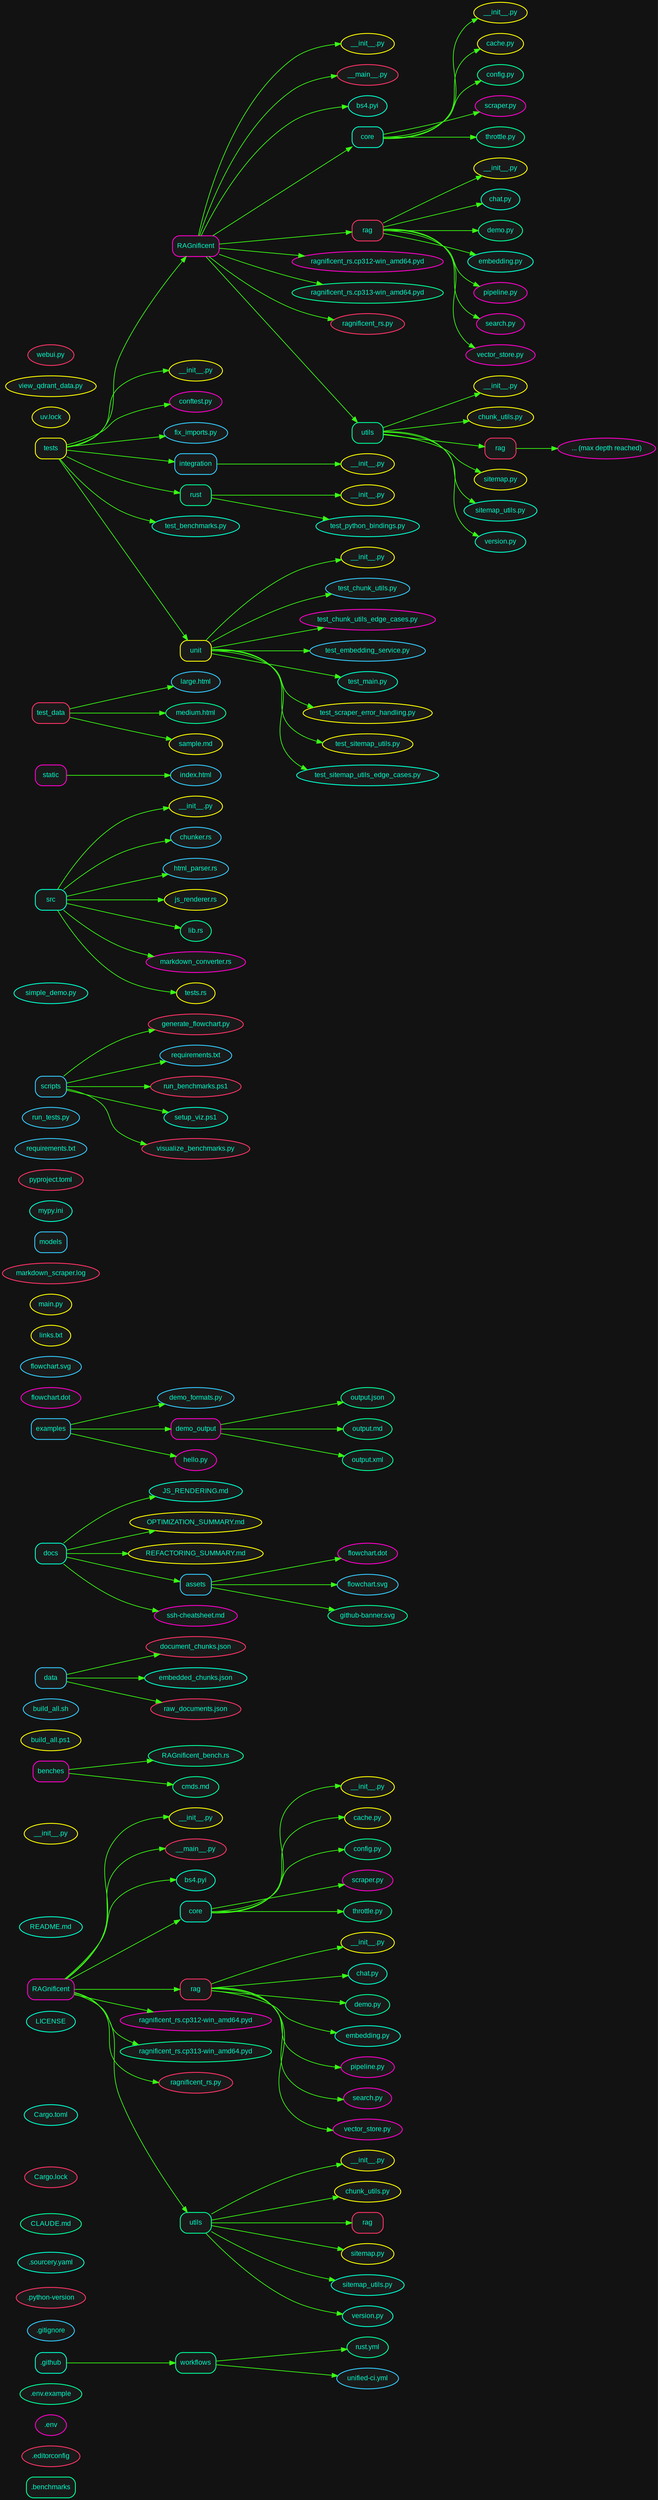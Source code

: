 digraph G {
rankdir=LR;
bgcolor="#121212";
fontname=Arial;
fontsize=12;
node [style="filled, rounded", fillcolor="#1a1a1a", fontcolor="#00ffcc", fontname=Arial, fontsize=12, penwidth=1.5, color="#00ff99"];
edge [color="#39ff14", penwidth=1.2];
node_e62dd6b851 [label=".benchmarks", shape=box, color="#00ff99"];
node_a7f89b1a4a [label=".editorconfig", shape=ellipse, color="#ff3366"];
node_bc680c1f49 [label=".env", shape=ellipse, color="#ff00cc"];
node_9269f24614 [label=".env.example", shape=ellipse, color="#00ff99"];
node_ea9a8e74c8 [label=".github", shape=box, color="#00ffcc"];
node_ded5a61785 [label="workflows", shape=box, color="#00ff99"];
node_ea9a8e74c8 -> node_ded5a61785;
node_2408ed35ea [label="rust.yml", shape=ellipse, color="#00ff99"];
node_ded5a61785 -> node_2408ed35ea;
node_9a83d1a831 [label="unified-ci.yml", shape=ellipse, color="#33ccff"];
node_ded5a61785 -> node_9a83d1a831;
node_b4d7238deb [label=".gitignore", shape=ellipse, color="#33ccff"];
node_d3a6fc0582 [label=".python-version", shape=ellipse, color="#ff3366"];
node_73885fee4d [label=".sourcery.yaml", shape=ellipse, color="#00ffcc"];
node_169d8da719 [label="CLAUDE.md", shape=ellipse, color="#00ff99"];
node_e2c2a470c1 [label="Cargo.lock", shape=ellipse, color="#ff3366"];
node_69e4ada1e3 [label="Cargo.toml", shape=ellipse, color="#00ffcc"];
node_960fbe8f1d [label="LICENSE", shape=ellipse, color="#00ffcc"];
node_02aa1fdd97 [label="RAGnificent", shape=box, color="#ff00cc"];
node_76d0f8d575 [label="__init__.py", shape=ellipse, color="#ffff00"];
node_02aa1fdd97 -> node_76d0f8d575;
node_c3970cbcf2 [label="__main__.py", shape=ellipse, color="#ff3366"];
node_02aa1fdd97 -> node_c3970cbcf2;
node_b65acefa01 [label="bs4.pyi", shape=ellipse, color="#00ffcc"];
node_02aa1fdd97 -> node_b65acefa01;
node_b3c0e37aba [label="core", shape=box, color="#00ffcc"];
node_02aa1fdd97 -> node_b3c0e37aba;
node_688a0959f7 [label="__init__.py", shape=ellipse, color="#ffff00"];
node_b3c0e37aba -> node_688a0959f7;
node_04560ec43f [label="cache.py", shape=ellipse, color="#ffff00"];
node_b3c0e37aba -> node_04560ec43f;
node_ae0672a032 [label="config.py", shape=ellipse, color="#00ff99"];
node_b3c0e37aba -> node_ae0672a032;
node_d780c9dc96 [label="scraper.py", shape=ellipse, color="#ff00cc"];
node_b3c0e37aba -> node_d780c9dc96;
node_33d0d18531 [label="throttle.py", shape=ellipse, color="#00ff99"];
node_b3c0e37aba -> node_33d0d18531;
node_b10942b9ca [label="rag", shape=box, color="#ff3366"];
node_02aa1fdd97 -> node_b10942b9ca;
node_0c63039ace [label="__init__.py", shape=ellipse, color="#ffff00"];
node_b10942b9ca -> node_0c63039ace;
node_d7d50936b5 [label="chat.py", shape=ellipse, color="#00ffcc"];
node_b10942b9ca -> node_d7d50936b5;
node_651faa7cfb [label="demo.py", shape=ellipse, color="#00ff99"];
node_b10942b9ca -> node_651faa7cfb;
node_9b7c7fe31c [label="embedding.py", shape=ellipse, color="#00ffcc"];
node_b10942b9ca -> node_9b7c7fe31c;
node_6f1676ac78 [label="pipeline.py", shape=ellipse, color="#ff00cc"];
node_b10942b9ca -> node_6f1676ac78;
node_a39f9d6bcd [label="search.py", shape=ellipse, color="#ff00cc"];
node_b10942b9ca -> node_a39f9d6bcd;
node_03591c7106 [label="vector_store.py", shape=ellipse, color="#ff00cc"];
node_b10942b9ca -> node_03591c7106;
node_09867035e3 [label="ragnificent_rs.cp312-win_amd64.pyd", shape=ellipse, color="#ff00cc"];
node_02aa1fdd97 -> node_09867035e3;
node_3fec0d1c0c [label="ragnificent_rs.cp313-win_amd64.pyd", shape=ellipse, color="#00ff99"];
node_02aa1fdd97 -> node_3fec0d1c0c;
node_89fd145564 [label="ragnificent_rs.py", shape=ellipse, color="#ff3366"];
node_02aa1fdd97 -> node_89fd145564;
node_13b2c58ebe [label="utils", shape=box, color="#00ff99"];
node_02aa1fdd97 -> node_13b2c58ebe;
node_82b7f462b2 [label="__init__.py", shape=ellipse, color="#ffff00"];
node_13b2c58ebe -> node_82b7f462b2;
node_c0696bb652 [label="chunk_utils.py", shape=ellipse, color="#ffff00"];
node_13b2c58ebe -> node_c0696bb652;
node_69421ff626 [label="rag", shape=box, color="#ff3366"];
node_13b2c58ebe -> node_69421ff626;
node_29d69d0520 [label="sitemap.py", shape=ellipse, color="#ffff00"];
node_13b2c58ebe -> node_29d69d0520;
node_fa65f2f7bc [label="sitemap_utils.py", shape=ellipse, color="#00ffcc"];
node_13b2c58ebe -> node_fa65f2f7bc;
node_4fc02f114d [label="version.py", shape=ellipse, color="#00ffcc"];
node_13b2c58ebe -> node_4fc02f114d;
node_181b61164a [label="README.md", shape=ellipse, color="#00ffcc"];
node_4470a657c4 [label="__init__.py", shape=ellipse, color="#ffff00"];
node_b8e24f1259 [label="benches", shape=box, color="#ff00cc"];
node_aaf19fbddf [label="RAGnificent_bench.rs", shape=ellipse, color="#00ff99"];
node_b8e24f1259 -> node_aaf19fbddf;
node_054e7b0fbc [label="cmds.md", shape=ellipse, color="#00ff99"];
node_b8e24f1259 -> node_054e7b0fbc;
node_5bf17cf51f [label="build_all.ps1", shape=ellipse, color="#ffff00"];
node_4ba550feba [label="build_all.sh", shape=ellipse, color="#33ccff"];
node_815b217fb3 [label="data", shape=box, color="#33ccff"];
node_4892cf42a6 [label="document_chunks.json", shape=ellipse, color="#ff3366"];
node_815b217fb3 -> node_4892cf42a6;
node_90752ba18c [label="embedded_chunks.json", shape=ellipse, color="#00ffcc"];
node_815b217fb3 -> node_90752ba18c;
node_23af7c35a1 [label="raw_documents.json", shape=ellipse, color="#ff3366"];
node_815b217fb3 -> node_23af7c35a1;
node_80016cd475 [label="docs", shape=box, color="#00ffcc"];
node_005b7c14d3 [label="JS_RENDERING.md", shape=ellipse, color="#00ffcc"];
node_80016cd475 -> node_005b7c14d3;
node_9a1a5f350e [label="OPTIMIZATION_SUMMARY.md", shape=ellipse, color="#ffff00"];
node_80016cd475 -> node_9a1a5f350e;
node_1a27423fbf [label="REFACTORING_SUMMARY.md", shape=ellipse, color="#ffff00"];
node_80016cd475 -> node_1a27423fbf;
node_977bd6ed68 [label="assets", shape=box, color="#33ccff"];
node_80016cd475 -> node_977bd6ed68;
node_9ba1cc2193 [label="flowchart.dot", shape=ellipse, color="#ff00cc"];
node_977bd6ed68 -> node_9ba1cc2193;
node_778aa4064a [label="flowchart.svg", shape=ellipse, color="#33ccff"];
node_977bd6ed68 -> node_778aa4064a;
node_3a78a1fa33 [label="github-banner.svg", shape=ellipse, color="#00ff99"];
node_977bd6ed68 -> node_3a78a1fa33;
node_f18c466cbe [label="ssh-cheatsheet.md", shape=ellipse, color="#ff00cc"];
node_80016cd475 -> node_f18c466cbe;
node_f4e6d52ea1 [label="examples", shape=box, color="#33ccff"];
node_98b02ab990 [label="demo_formats.py", shape=ellipse, color="#33ccff"];
node_f4e6d52ea1 -> node_98b02ab990;
node_cacd898985 [label="demo_output", shape=box, color="#ff00cc"];
node_f4e6d52ea1 -> node_cacd898985;
node_c99d565bb8 [label="output.json", shape=ellipse, color="#00ff99"];
node_cacd898985 -> node_c99d565bb8;
node_5ce1c484d2 [label="output.md", shape=ellipse, color="#00ff99"];
node_cacd898985 -> node_5ce1c484d2;
node_4be5cc68c9 [label="output.xml", shape=ellipse, color="#00ff99"];
node_cacd898985 -> node_4be5cc68c9;
node_7a1bb5f2bf [label="hello.py", shape=ellipse, color="#ff00cc"];
node_f4e6d52ea1 -> node_7a1bb5f2bf;
node_5cf9dd5744 [label="flowchart.dot", shape=ellipse, color="#ff00cc"];
node_89d996b590 [label="flowchart.svg", shape=ellipse, color="#33ccff"];
node_c6a8974ac1 [label="links.txt", shape=ellipse, color="#ffff00"];
node_04a9b316c7 [label="main.py", shape=ellipse, color="#ffff00"];
node_8e69ecd961 [label="markdown_scraper.log", shape=ellipse, color="#ff3366"];
node_59ca96489c [label="models", shape=box, color="#33ccff"];
node_cd32e59c8d [label="mypy.ini", shape=ellipse, color="#00ffcc"];
node_8599819b51 [label="pyproject.toml", shape=ellipse, color="#ff3366"];
node_92666df24f [label="requirements.txt", shape=ellipse, color="#33ccff"];
node_7619747b32 [label="run_tests.py", shape=ellipse, color="#33ccff"];
node_15fdabe3c4 [label="scripts", shape=box, color="#33ccff"];
node_a9689e8ad1 [label="generate_flowchart.py", shape=ellipse, color="#ff3366"];
node_15fdabe3c4 -> node_a9689e8ad1;
node_d3ebc8ea9f [label="requirements.txt", shape=ellipse, color="#33ccff"];
node_15fdabe3c4 -> node_d3ebc8ea9f;
node_3b83a39972 [label="run_benchmarks.ps1", shape=ellipse, color="#ff3366"];
node_15fdabe3c4 -> node_3b83a39972;
node_1ea88f74ee [label="setup_viz.ps1", shape=ellipse, color="#00ffcc"];
node_15fdabe3c4 -> node_1ea88f74ee;
node_0a44482187 [label="visualize_benchmarks.py", shape=ellipse, color="#ff3366"];
node_15fdabe3c4 -> node_0a44482187;
node_1b6395f6c2 [label="simple_demo.py", shape=ellipse, color="#00ffcc"];
node_9033011ff7 [label="src", shape=box, color="#00ffcc"];
node_32226acf52 [label="__init__.py", shape=ellipse, color="#ffff00"];
node_9033011ff7 -> node_32226acf52;
node_0bafce34c5 [label="chunker.rs", shape=ellipse, color="#33ccff"];
node_9033011ff7 -> node_0bafce34c5;
node_3482e4cb30 [label="html_parser.rs", shape=ellipse, color="#33ccff"];
node_9033011ff7 -> node_3482e4cb30;
node_3f5fe42c2c [label="js_renderer.rs", shape=ellipse, color="#ffff00"];
node_9033011ff7 -> node_3f5fe42c2c;
node_e2350fa95e [label="lib.rs", shape=ellipse, color="#00ff99"];
node_9033011ff7 -> node_e2350fa95e;
node_f85b572988 [label="markdown_converter.rs", shape=ellipse, color="#ff00cc"];
node_9033011ff7 -> node_f85b572988;
node_3e5833d9b9 [label="tests.rs", shape=ellipse, color="#ffff00"];
node_9033011ff7 -> node_3e5833d9b9;
node_8759114099 [label="static", shape=box, color="#ff00cc"];
node_067734b6f8 [label="index.html", shape=ellipse, color="#33ccff"];
node_8759114099 -> node_067734b6f8;
node_fd32ce3297 [label="test_data", shape=box, color="#ff3366"];
node_2489a06f35 [label="large.html", shape=ellipse, color="#33ccff"];
node_fd32ce3297 -> node_2489a06f35;
node_089372a2a8 [label="medium.html", shape=ellipse, color="#00ff99"];
node_fd32ce3297 -> node_089372a2a8;
node_cc041b735b [label="sample.md", shape=ellipse, color="#ffff00"];
node_fd32ce3297 -> node_cc041b735b;
node_42125a680f [label="tests", shape=box, color="#ffff00"];
node_dca8d726bb [label="RAGnificent", shape=box, color="#ff00cc"];
node_42125a680f -> node_dca8d726bb;
node_847fa7d544 [label="__init__.py", shape=ellipse, color="#ffff00"];
node_dca8d726bb -> node_847fa7d544;
node_0e8ba26f15 [label="__main__.py", shape=ellipse, color="#ff3366"];
node_dca8d726bb -> node_0e8ba26f15;
node_3eaa9995a7 [label="bs4.pyi", shape=ellipse, color="#00ffcc"];
node_dca8d726bb -> node_3eaa9995a7;
node_e9fe8a6bbe [label="core", shape=box, color="#00ffcc"];
node_dca8d726bb -> node_e9fe8a6bbe;
node_ee186e3b0a [label="__init__.py", shape=ellipse, color="#ffff00"];
node_e9fe8a6bbe -> node_ee186e3b0a;
node_3420a24b9b [label="cache.py", shape=ellipse, color="#ffff00"];
node_e9fe8a6bbe -> node_3420a24b9b;
node_31413d279f [label="config.py", shape=ellipse, color="#00ff99"];
node_e9fe8a6bbe -> node_31413d279f;
node_036d310b25 [label="scraper.py", shape=ellipse, color="#ff00cc"];
node_e9fe8a6bbe -> node_036d310b25;
node_5f33e89ecd [label="throttle.py", shape=ellipse, color="#00ff99"];
node_e9fe8a6bbe -> node_5f33e89ecd;
node_138199b58b [label="rag", shape=box, color="#ff3366"];
node_dca8d726bb -> node_138199b58b;
node_0e027fa9c1 [label="__init__.py", shape=ellipse, color="#ffff00"];
node_138199b58b -> node_0e027fa9c1;
node_6303d9fa57 [label="chat.py", shape=ellipse, color="#00ffcc"];
node_138199b58b -> node_6303d9fa57;
node_a70963f468 [label="demo.py", shape=ellipse, color="#00ff99"];
node_138199b58b -> node_a70963f468;
node_52dfa42148 [label="embedding.py", shape=ellipse, color="#00ffcc"];
node_138199b58b -> node_52dfa42148;
node_8ed9b65420 [label="pipeline.py", shape=ellipse, color="#ff00cc"];
node_138199b58b -> node_8ed9b65420;
node_86bedf0a10 [label="search.py", shape=ellipse, color="#ff00cc"];
node_138199b58b -> node_86bedf0a10;
node_379031b07f [label="vector_store.py", shape=ellipse, color="#ff00cc"];
node_138199b58b -> node_379031b07f;
node_b842a6f5a8 [label="ragnificent_rs.cp312-win_amd64.pyd", shape=ellipse, color="#ff00cc"];
node_dca8d726bb -> node_b842a6f5a8;
node_0249f782d8 [label="ragnificent_rs.cp313-win_amd64.pyd", shape=ellipse, color="#00ff99"];
node_dca8d726bb -> node_0249f782d8;
node_fb909c371c [label="ragnificent_rs.py", shape=ellipse, color="#ff3366"];
node_dca8d726bb -> node_fb909c371c;
node_2447647720 [label="utils", shape=box, color="#00ff99"];
node_dca8d726bb -> node_2447647720;
node_d064457fe8 [label="__init__.py", shape=ellipse, color="#ffff00"];
node_2447647720 -> node_d064457fe8;
node_77aa11de23 [label="chunk_utils.py", shape=ellipse, color="#ffff00"];
node_2447647720 -> node_77aa11de23;
node_bc83152648 [label="rag", shape=box, color="#ff3366"];
node_2447647720 -> node_bc83152648;
node_2cbb6a7a75 [label="... (max depth reached)", shape=ellipse, color="#ff00cc"];
node_bc83152648 -> node_2cbb6a7a75;
node_671e9d365d [label="sitemap.py", shape=ellipse, color="#ffff00"];
node_2447647720 -> node_671e9d365d;
node_8d3d59f9c5 [label="sitemap_utils.py", shape=ellipse, color="#00ffcc"];
node_2447647720 -> node_8d3d59f9c5;
node_b32dee8c49 [label="version.py", shape=ellipse, color="#00ffcc"];
node_2447647720 -> node_b32dee8c49;
node_32c182fdf7 [label="__init__.py", shape=ellipse, color="#ffff00"];
node_42125a680f -> node_32c182fdf7;
node_e3ee61f154 [label="conftest.py", shape=ellipse, color="#ff00cc"];
node_42125a680f -> node_e3ee61f154;
node_9a3e57a3f5 [label="fix_imports.py", shape=ellipse, color="#33ccff"];
node_42125a680f -> node_9a3e57a3f5;
node_1b774ca80d [label="integration", shape=box, color="#33ccff"];
node_42125a680f -> node_1b774ca80d;
node_5dfd7e6f3c [label="__init__.py", shape=ellipse, color="#ffff00"];
node_1b774ca80d -> node_5dfd7e6f3c;
node_f6e7e02cf2 [label="rust", shape=box, color="#00ff99"];
node_42125a680f -> node_f6e7e02cf2;
node_9ef667dd24 [label="__init__.py", shape=ellipse, color="#ffff00"];
node_f6e7e02cf2 -> node_9ef667dd24;
node_1222e1b2a9 [label="test_python_bindings.py", shape=ellipse, color="#00ffcc"];
node_f6e7e02cf2 -> node_1222e1b2a9;
node_fbac005431 [label="test_benchmarks.py", shape=ellipse, color="#00ffcc"];
node_42125a680f -> node_fbac005431;
node_e609931843 [label="unit", shape=box, color="#ffff00"];
node_42125a680f -> node_e609931843;
node_2165fd6065 [label="__init__.py", shape=ellipse, color="#ffff00"];
node_e609931843 -> node_2165fd6065;
node_4bd27fd5a4 [label="test_chunk_utils.py", shape=ellipse, color="#33ccff"];
node_e609931843 -> node_4bd27fd5a4;
node_561f5eb1a1 [label="test_chunk_utils_edge_cases.py", shape=ellipse, color="#ff00cc"];
node_e609931843 -> node_561f5eb1a1;
node_69455cef75 [label="test_embedding_service.py", shape=ellipse, color="#33ccff"];
node_e609931843 -> node_69455cef75;
node_7d93fddef7 [label="test_main.py", shape=ellipse, color="#00ffcc"];
node_e609931843 -> node_7d93fddef7;
node_c841f1f28f [label="test_scraper_error_handling.py", shape=ellipse, color="#ffff00"];
node_e609931843 -> node_c841f1f28f;
node_4173732a57 [label="test_sitemap_utils.py", shape=ellipse, color="#ffff00"];
node_e609931843 -> node_4173732a57;
node_95980a7850 [label="test_sitemap_utils_edge_cases.py", shape=ellipse, color="#00ffcc"];
node_e609931843 -> node_95980a7850;
node_4665f4bba4 [label="uv.lock", shape=ellipse, color="#ffff00"];
node_5eeacf7a26 [label="view_qdrant_data.py", shape=ellipse, color="#ffff00"];
node_7a7d28ce80 [label="webui.py", shape=ellipse, color="#ff3366"];
}
